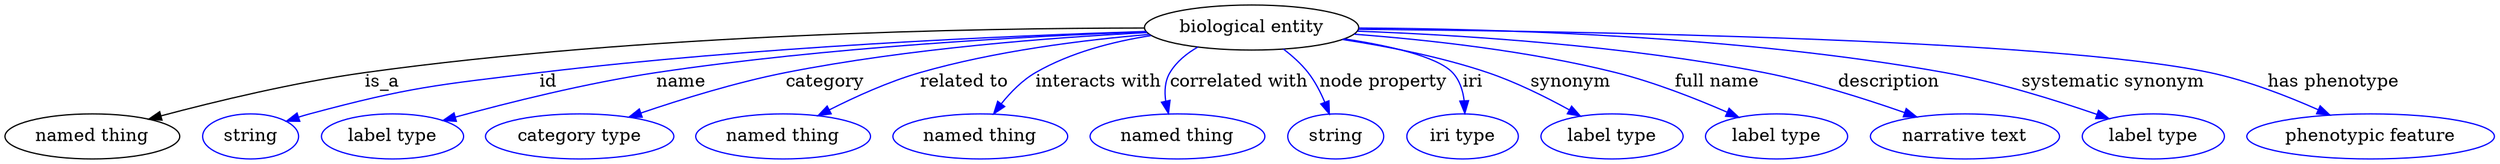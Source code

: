 digraph {
	graph [bb="0,0,1619.9,123"];
	node [label="\N"];
	"biological entity"	 [height=0.5,
		label="biological entity",
		pos="814.25,105",
		width=1.8957];
	"named thing"	 [height=0.5,
		pos="55.245,18",
		width=1.5346];
	"biological entity" -> "named thing"	 [label=is_a,
		lp="249.25,61.5",
		pos="e,93.271,31.133 746.62,102.54 616.18,97.506 334.21,85.125 238.25,69 191.57,61.157 139.72,46.081 103.16,34.345"];
	id	 [color=blue,
		height=0.5,
		label=string,
		pos="159.25,18",
		width=0.84854];
	"biological entity" -> id	 [color=blue,
		label=id,
		lp="362.75,61.5",
		pos="e,183.02,29.715 746.58,102.36 657.12,98.264 494.72,88.69 357.25,69 286.23,58.829 267.47,58.183 199.25,36 196.98,35.265 194.68,34.441 \
192.38,33.562",
		style=solid];
	name	 [color=blue,
		height=0.5,
		label="label type",
		pos="253.25,18",
		width=1.2638];
	"biological entity" -> name	 [color=blue,
		label=name,
		lp="454.75,61.5",
		pos="e,288.1,29.73 747.12,101.62 671.76,97.116 546.07,87.473 439.25,69 390.03,60.489 335.01,44.58 297.67,32.785",
		style=solid];
	category	 [color=blue,
		height=0.5,
		label="category type",
		pos="375.25,18",
		width=1.6249];
	"biological entity" -> category	 [color=blue,
		label=category,
		lp="546.75,61.5",
		pos="e,410.52,32.495 747.68,100.74 688.25,95.993 599.12,86.564 523.25,69 487.8,60.796 448.96,47.226 419.96,36.146",
		style=solid];
	"related to"	 [color=blue,
		height=0.5,
		label="named thing",
		pos="507.25,18",
		width=1.5346];
	"biological entity" -> "related to"	 [color=blue,
		label="related to",
		lp="634.25,61.5",
		pos="e,533.32,33.868 749.94,98.701 708.7,93.463 654.42,84.318 608.25,69 585.33,61.399 561.14,49.344 542.18,38.861",
		style=solid];
	"interacts with"	 [color=blue,
		height=0.5,
		label="named thing",
		pos="635.25,18",
		width=1.5346];
	"biological entity" -> "interacts with"	 [color=blue,
		label="interacts with",
		lp="718.25,61.5",
		pos="e,647.35,36.013 754.03,96.295 730.12,90.958 703.16,82.455 681.25,69 670.82,62.6 661.36,53.138 653.77,44.097",
		style=solid];
	"correlated with"	 [color=blue,
		height=0.5,
		label="named thing",
		pos="763.25,18",
		width=1.5346];
	"biological entity" -> "correlated with"	 [color=blue,
		label="correlated with",
		lp="804.25,61.5",
		pos="e,759.27,36.435 781.79,89.031 774.36,83.738 767.43,77.083 763.25,69 759.72,62.19 758.58,54.149 758.61,46.49",
		style=solid];
	"node property"	 [color=blue,
		height=0.5,
		label=string,
		pos="867.25,18",
		width=0.84854];
	"biological entity" -> "node property"	 [color=blue,
		label="node property",
		lp="891.25,61.5",
		pos="e,861.16,35.652 831.16,87.526 836.08,81.891 841.22,75.433 845.25,69 849.9,61.561 854.02,52.967 857.41,44.978",
		style=solid];
	iri	 [color=blue,
		height=0.5,
		label="iri type",
		pos="952.25,18",
		width=1.011];
	"biological entity" -> iri	 [color=blue,
		label=iri,
		lp="950.75,61.5",
		pos="e,949.59,36.296 867.79,93.701 894.58,87.105 923.37,78.272 933.25,69 939.71,62.93 943.99,54.457 946.81,46.159",
		style=solid];
	synonym	 [color=blue,
		height=0.5,
		label="label type",
		pos="1052.2,18",
		width=1.2638];
	"biological entity" -> synonym	 [color=blue,
		label=synonym,
		lp="1018.7,61.5",
		pos="e,1028.8,33.486 870.84,94.882 898.63,88.98 932.28,80.419 961.25,69 981.57,60.986 1003,49.198 1019.9,38.972",
		style=solid];
	"full name"	 [color=blue,
		height=0.5,
		label="label type",
		pos="1161.2,18",
		width=1.2638];
	"biological entity" -> "full name"	 [color=blue,
		label="full name",
		lp="1113.7,61.5",
		pos="e,1134.2,32.736 879.59,99.735 927.11,94.758 992.58,85.507 1048.2,69 1074.8,61.11 1103.3,48.233 1125,37.392",
		style=solid];
	description	 [color=blue,
		height=0.5,
		label="narrative text",
		pos="1282.2,18",
		width=1.6068];
	"biological entity" -> description	 [color=blue,
		label=description,
		lp="1225.7,61.5",
		pos="e,1249.2,32.826 882.06,102.46 949.35,98.808 1055.1,90.009 1144.2,69 1177.1,61.255 1212.9,47.9 1239.7,36.799",
		style=solid];
	"systematic synonym"	 [color=blue,
		height=0.5,
		label="label type",
		pos="1403.2,18",
		width=1.2638];
	"biological entity" -> "systematic synonym"	 [color=blue,
		label="systematic synonym",
		lp="1369.2,61.5",
		pos="e,1372.7,31.545 881.49,101.73 987.82,96.203 1189.9,84.109 1260.2,69 1296,61.326 1335,47.004 1363.2,35.487",
		style=solid];
	"has phenotype"	 [color=blue,
		height=0.5,
		label="phenotypic feature",
		pos="1543.2,18",
		width=2.1304];
	"biological entity" -> "has phenotype"	 [color=blue,
		label="has phenotype",
		lp="1510.7,61.5",
		pos="e,1513.8,34.738 882.45,104.1 1020.2,101.78 1327.3,93.902 1429.2,69 1455.5,62.591 1483.2,50.344 1504.7,39.458",
		style=solid];
}
